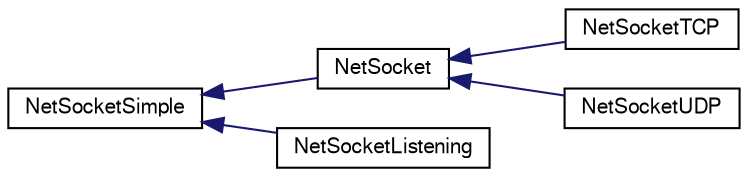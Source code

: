 digraph G
{
  edge [fontname="FreeSans",fontsize="10",labelfontname="FreeSans",labelfontsize="10"];
  node [fontname="FreeSans",fontsize="10",shape=record];
  rankdir=LR;
  Node1 [label="NetSocketSimple",height=0.2,width=0.4,color="black", fillcolor="white", style="filled",URL="$class_net_socket_simple.html",tooltip="simple socket with basic functionality"];
  Node1 -> Node2 [dir=back,color="midnightblue",fontsize="10",style="solid",fontname="FreeSans"];
  Node2 [label="NetSocket",height=0.2,width=0.4,color="black", fillcolor="white", style="filled",URL="$class_net_socket.html",tooltip="Socket class providing more advanced functionality common to all protocols."];
  Node2 -> Node3 [dir=back,color="midnightblue",fontsize="10",style="solid",fontname="FreeSans"];
  Node3 [label="NetSocketTCP",height=0.2,width=0.4,color="black", fillcolor="white", style="filled",URL="$class_net_socket_t_c_p.html",tooltip="Socket used for TCP data transfer."];
  Node2 -> Node4 [dir=back,color="midnightblue",fontsize="10",style="solid",fontname="FreeSans"];
  Node4 [label="NetSocketUDP",height=0.2,width=0.4,color="black", fillcolor="white", style="filled",URL="$class_net_socket_u_d_p.html",tooltip="Socket used for UDP data transfer."];
  Node1 -> Node5 [dir=back,color="midnightblue",fontsize="10",style="solid",fontname="FreeSans"];
  Node5 [label="NetSocketListening",height=0.2,width=0.4,color="black", fillcolor="white", style="filled",URL="$class_net_socket_listening.html",tooltip="Listening socket used to listen and accept new TCP connections."];
}
